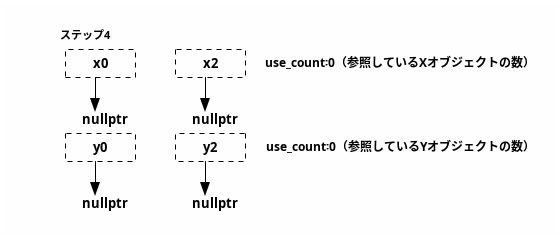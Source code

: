 @startditaa
    ステップ4
    +-=----+   +-=----+
    |  x0  |   |  x2  | use_count꞉0（参照しているXオブジェクトの数）
    +--+---+   +--+---+ 
       |          |
       V          V
     nullptr    nullptr

    +-=----+   +-=----+
    |  y0  |   |  y2  | use_count꞉0（参照しているYオブジェクトの数）
    +--+---+   +--+---+ 
       |          |
       V          V
     nullptr    nullptr


@endditaa



